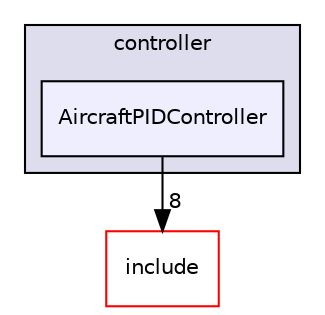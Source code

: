 digraph "/root/scrimmage/scrimmage/src/plugins/controller/AircraftPIDController" {
  compound=true
  node [ fontsize="10", fontname="Helvetica"];
  edge [ labelfontsize="10", labelfontname="Helvetica"];
  subgraph clusterdir_c915aa27e6120cf8f6d19a96e78171a2 {
    graph [ bgcolor="#ddddee", pencolor="black", label="controller" fontname="Helvetica", fontsize="10", URL="dir_c915aa27e6120cf8f6d19a96e78171a2.html"]
  dir_3d6d181ce8bb8a7ef04c7d4f525eb63b [shape=box, label="AircraftPIDController", style="filled", fillcolor="#eeeeff", pencolor="black", URL="dir_3d6d181ce8bb8a7ef04c7d4f525eb63b.html"];
  }
  dir_d44c64559bbebec7f509842c48db8b23 [shape=box label="include" fillcolor="white" style="filled" color="red" URL="dir_d44c64559bbebec7f509842c48db8b23.html"];
  dir_3d6d181ce8bb8a7ef04c7d4f525eb63b->dir_d44c64559bbebec7f509842c48db8b23 [headlabel="8", labeldistance=1.5 headhref="dir_000195_000004.html"];
}
